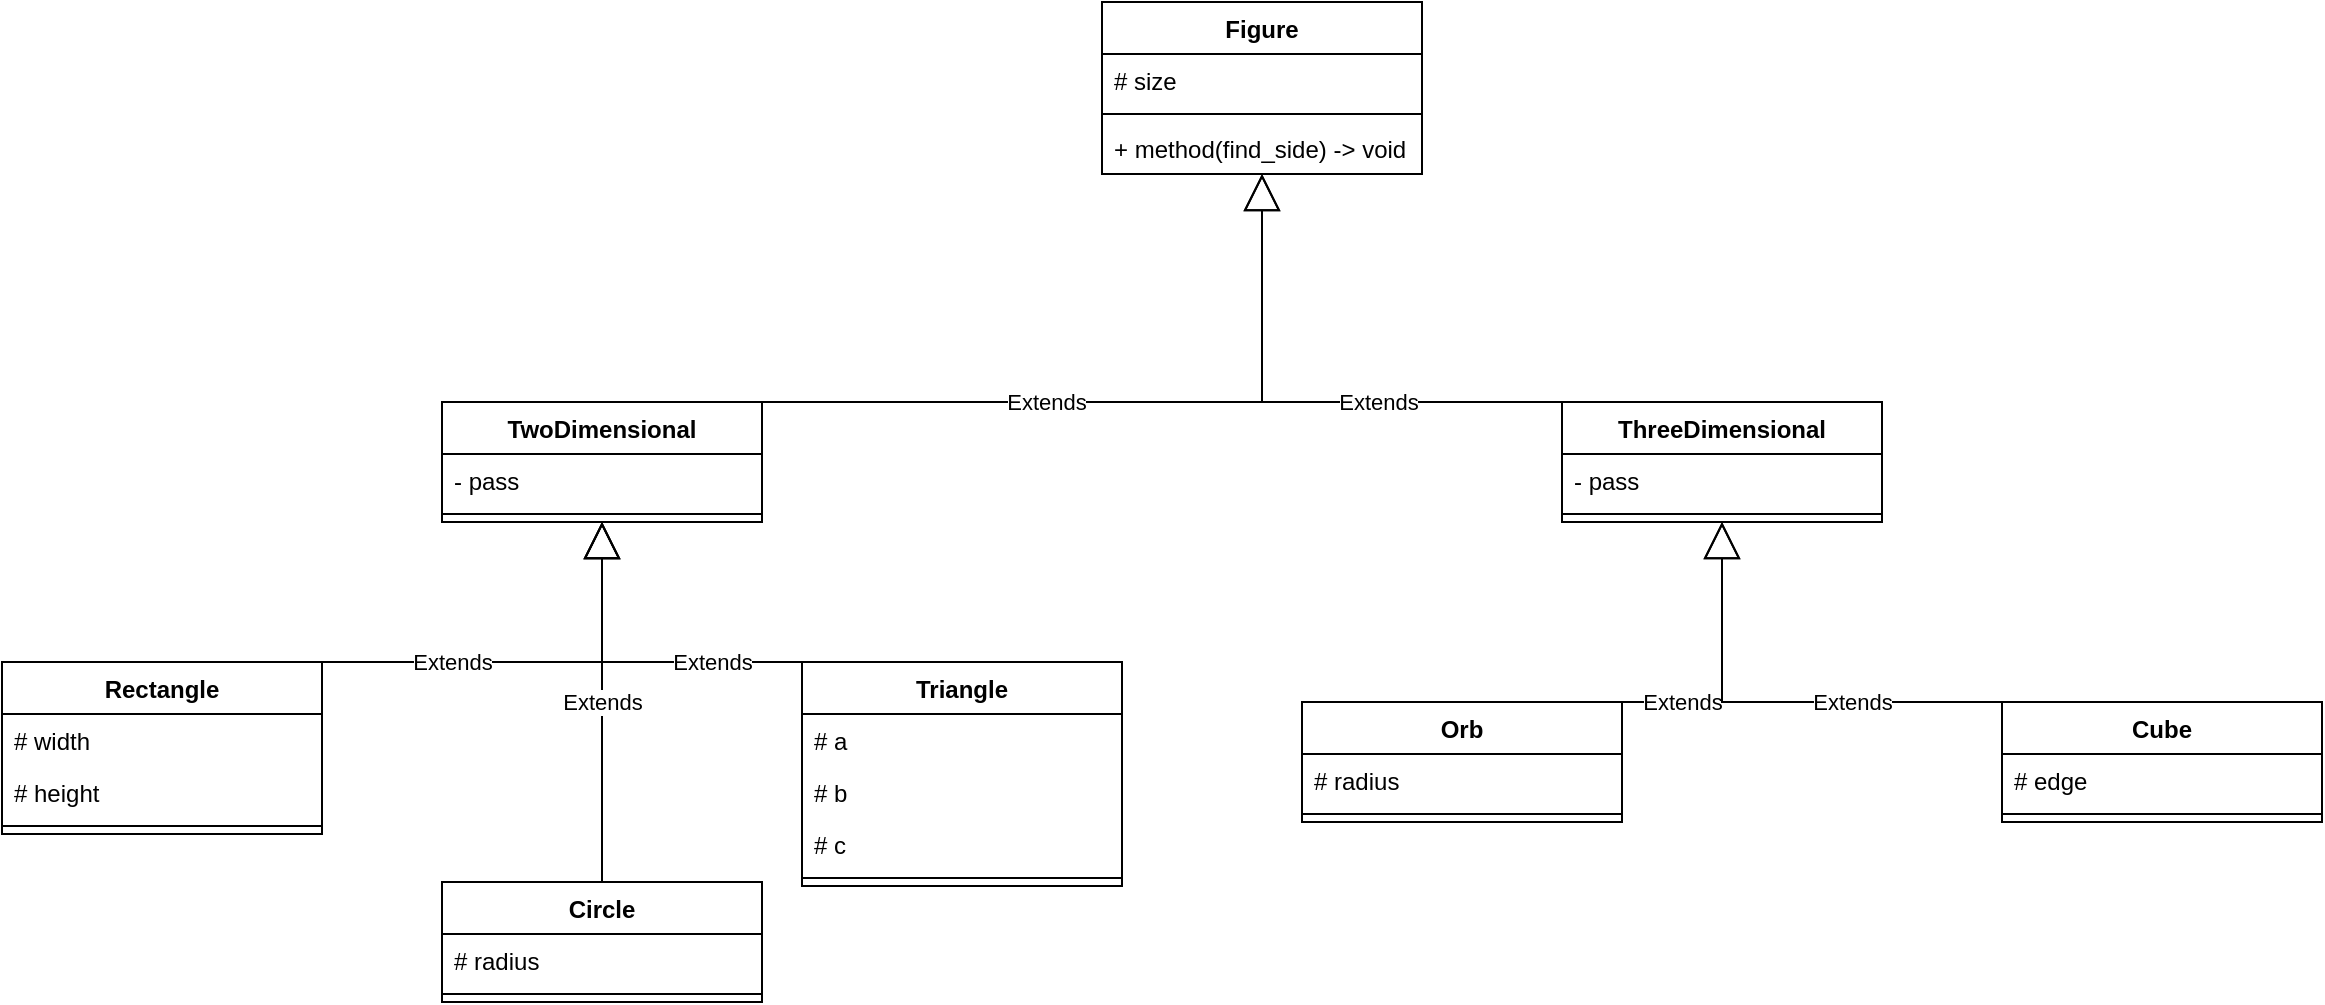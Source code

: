 <mxfile version="26.0.12">
  <diagram name="Страница — 1" id="xL7jcE5ZP4PiL-F7pvLl">
    <mxGraphModel dx="2236" dy="1822" grid="1" gridSize="10" guides="1" tooltips="1" connect="1" arrows="1" fold="1" page="1" pageScale="1" pageWidth="827" pageHeight="1169" math="0" shadow="0">
      <root>
        <mxCell id="0" />
        <mxCell id="1" parent="0" />
        <mxCell id="dme6JAfvv2osjkoDEfDv-1" value="Figure" style="swimlane;fontStyle=1;align=center;verticalAlign=top;childLayout=stackLayout;horizontal=1;startSize=26;horizontalStack=0;resizeParent=1;resizeParentMax=0;resizeLast=0;collapsible=1;marginBottom=0;whiteSpace=wrap;html=1;" vertex="1" parent="1">
          <mxGeometry x="20" y="-900" width="160" height="86" as="geometry" />
        </mxCell>
        <mxCell id="dme6JAfvv2osjkoDEfDv-5" value="# size" style="text;strokeColor=none;fillColor=none;align=left;verticalAlign=top;spacingLeft=4;spacingRight=4;overflow=hidden;rotatable=0;points=[[0,0.5],[1,0.5]];portConstraint=eastwest;whiteSpace=wrap;html=1;" vertex="1" parent="dme6JAfvv2osjkoDEfDv-1">
          <mxGeometry y="26" width="160" height="26" as="geometry" />
        </mxCell>
        <mxCell id="dme6JAfvv2osjkoDEfDv-3" value="" style="line;strokeWidth=1;fillColor=none;align=left;verticalAlign=middle;spacingTop=-1;spacingLeft=3;spacingRight=3;rotatable=0;labelPosition=right;points=[];portConstraint=eastwest;strokeColor=inherit;" vertex="1" parent="dme6JAfvv2osjkoDEfDv-1">
          <mxGeometry y="52" width="160" height="8" as="geometry" />
        </mxCell>
        <mxCell id="dme6JAfvv2osjkoDEfDv-4" value="+ method(find_side) -&amp;gt; void" style="text;strokeColor=none;fillColor=none;align=left;verticalAlign=top;spacingLeft=4;spacingRight=4;overflow=hidden;rotatable=0;points=[[0,0.5],[1,0.5]];portConstraint=eastwest;whiteSpace=wrap;html=1;" vertex="1" parent="dme6JAfvv2osjkoDEfDv-1">
          <mxGeometry y="60" width="160" height="26" as="geometry" />
        </mxCell>
        <mxCell id="dme6JAfvv2osjkoDEfDv-7" value="TwoDimensional" style="swimlane;fontStyle=1;align=center;verticalAlign=top;childLayout=stackLayout;horizontal=1;startSize=26;horizontalStack=0;resizeParent=1;resizeParentMax=0;resizeLast=0;collapsible=1;marginBottom=0;whiteSpace=wrap;html=1;" vertex="1" parent="1">
          <mxGeometry x="-310" y="-700" width="160" height="60" as="geometry" />
        </mxCell>
        <mxCell id="dme6JAfvv2osjkoDEfDv-8" value="- pass" style="text;strokeColor=none;fillColor=none;align=left;verticalAlign=top;spacingLeft=4;spacingRight=4;overflow=hidden;rotatable=0;points=[[0,0.5],[1,0.5]];portConstraint=eastwest;whiteSpace=wrap;html=1;" vertex="1" parent="dme6JAfvv2osjkoDEfDv-7">
          <mxGeometry y="26" width="160" height="26" as="geometry" />
        </mxCell>
        <mxCell id="dme6JAfvv2osjkoDEfDv-10" value="" style="line;strokeWidth=1;fillColor=none;align=left;verticalAlign=middle;spacingTop=-1;spacingLeft=3;spacingRight=3;rotatable=0;labelPosition=right;points=[];portConstraint=eastwest;strokeColor=inherit;" vertex="1" parent="dme6JAfvv2osjkoDEfDv-7">
          <mxGeometry y="52" width="160" height="8" as="geometry" />
        </mxCell>
        <mxCell id="dme6JAfvv2osjkoDEfDv-12" value="ThreeDimensional" style="swimlane;fontStyle=1;align=center;verticalAlign=top;childLayout=stackLayout;horizontal=1;startSize=26;horizontalStack=0;resizeParent=1;resizeParentMax=0;resizeLast=0;collapsible=1;marginBottom=0;whiteSpace=wrap;html=1;" vertex="1" parent="1">
          <mxGeometry x="250" y="-700" width="160" height="60" as="geometry" />
        </mxCell>
        <mxCell id="dme6JAfvv2osjkoDEfDv-13" value="- pass" style="text;strokeColor=none;fillColor=none;align=left;verticalAlign=top;spacingLeft=4;spacingRight=4;overflow=hidden;rotatable=0;points=[[0,0.5],[1,0.5]];portConstraint=eastwest;whiteSpace=wrap;html=1;" vertex="1" parent="dme6JAfvv2osjkoDEfDv-12">
          <mxGeometry y="26" width="160" height="26" as="geometry" />
        </mxCell>
        <mxCell id="dme6JAfvv2osjkoDEfDv-14" value="" style="line;strokeWidth=1;fillColor=none;align=left;verticalAlign=middle;spacingTop=-1;spacingLeft=3;spacingRight=3;rotatable=0;labelPosition=right;points=[];portConstraint=eastwest;strokeColor=inherit;" vertex="1" parent="dme6JAfvv2osjkoDEfDv-12">
          <mxGeometry y="52" width="160" height="8" as="geometry" />
        </mxCell>
        <mxCell id="dme6JAfvv2osjkoDEfDv-15" value="Orb" style="swimlane;fontStyle=1;align=center;verticalAlign=top;childLayout=stackLayout;horizontal=1;startSize=26;horizontalStack=0;resizeParent=1;resizeParentMax=0;resizeLast=0;collapsible=1;marginBottom=0;whiteSpace=wrap;html=1;" vertex="1" parent="1">
          <mxGeometry x="120" y="-550" width="160" height="60" as="geometry" />
        </mxCell>
        <mxCell id="dme6JAfvv2osjkoDEfDv-16" value="# radius" style="text;strokeColor=none;fillColor=none;align=left;verticalAlign=top;spacingLeft=4;spacingRight=4;overflow=hidden;rotatable=0;points=[[0,0.5],[1,0.5]];portConstraint=eastwest;whiteSpace=wrap;html=1;" vertex="1" parent="dme6JAfvv2osjkoDEfDv-15">
          <mxGeometry y="26" width="160" height="26" as="geometry" />
        </mxCell>
        <mxCell id="dme6JAfvv2osjkoDEfDv-17" value="" style="line;strokeWidth=1;fillColor=none;align=left;verticalAlign=middle;spacingTop=-1;spacingLeft=3;spacingRight=3;rotatable=0;labelPosition=right;points=[];portConstraint=eastwest;strokeColor=inherit;" vertex="1" parent="dme6JAfvv2osjkoDEfDv-15">
          <mxGeometry y="52" width="160" height="8" as="geometry" />
        </mxCell>
        <mxCell id="dme6JAfvv2osjkoDEfDv-18" value="Rectangle" style="swimlane;fontStyle=1;align=center;verticalAlign=top;childLayout=stackLayout;horizontal=1;startSize=26;horizontalStack=0;resizeParent=1;resizeParentMax=0;resizeLast=0;collapsible=1;marginBottom=0;whiteSpace=wrap;html=1;" vertex="1" parent="1">
          <mxGeometry x="-530" y="-570" width="160" height="86" as="geometry" />
        </mxCell>
        <mxCell id="dme6JAfvv2osjkoDEfDv-19" value="# width" style="text;strokeColor=none;fillColor=none;align=left;verticalAlign=top;spacingLeft=4;spacingRight=4;overflow=hidden;rotatable=0;points=[[0,0.5],[1,0.5]];portConstraint=eastwest;whiteSpace=wrap;html=1;" vertex="1" parent="dme6JAfvv2osjkoDEfDv-18">
          <mxGeometry y="26" width="160" height="26" as="geometry" />
        </mxCell>
        <mxCell id="dme6JAfvv2osjkoDEfDv-47" value="# height" style="text;strokeColor=none;fillColor=none;align=left;verticalAlign=top;spacingLeft=4;spacingRight=4;overflow=hidden;rotatable=0;points=[[0,0.5],[1,0.5]];portConstraint=eastwest;whiteSpace=wrap;html=1;" vertex="1" parent="dme6JAfvv2osjkoDEfDv-18">
          <mxGeometry y="52" width="160" height="26" as="geometry" />
        </mxCell>
        <mxCell id="dme6JAfvv2osjkoDEfDv-20" value="" style="line;strokeWidth=1;fillColor=none;align=left;verticalAlign=middle;spacingTop=-1;spacingLeft=3;spacingRight=3;rotatable=0;labelPosition=right;points=[];portConstraint=eastwest;strokeColor=inherit;" vertex="1" parent="dme6JAfvv2osjkoDEfDv-18">
          <mxGeometry y="78" width="160" height="8" as="geometry" />
        </mxCell>
        <mxCell id="dme6JAfvv2osjkoDEfDv-21" value="Cube" style="swimlane;fontStyle=1;align=center;verticalAlign=top;childLayout=stackLayout;horizontal=1;startSize=26;horizontalStack=0;resizeParent=1;resizeParentMax=0;resizeLast=0;collapsible=1;marginBottom=0;whiteSpace=wrap;html=1;" vertex="1" parent="1">
          <mxGeometry x="470" y="-550" width="160" height="60" as="geometry" />
        </mxCell>
        <mxCell id="dme6JAfvv2osjkoDEfDv-22" value="# edge" style="text;strokeColor=none;fillColor=none;align=left;verticalAlign=top;spacingLeft=4;spacingRight=4;overflow=hidden;rotatable=0;points=[[0,0.5],[1,0.5]];portConstraint=eastwest;whiteSpace=wrap;html=1;" vertex="1" parent="dme6JAfvv2osjkoDEfDv-21">
          <mxGeometry y="26" width="160" height="26" as="geometry" />
        </mxCell>
        <mxCell id="dme6JAfvv2osjkoDEfDv-23" value="" style="line;strokeWidth=1;fillColor=none;align=left;verticalAlign=middle;spacingTop=-1;spacingLeft=3;spacingRight=3;rotatable=0;labelPosition=right;points=[];portConstraint=eastwest;strokeColor=inherit;" vertex="1" parent="dme6JAfvv2osjkoDEfDv-21">
          <mxGeometry y="52" width="160" height="8" as="geometry" />
        </mxCell>
        <mxCell id="dme6JAfvv2osjkoDEfDv-24" value="Triangle" style="swimlane;fontStyle=1;align=center;verticalAlign=top;childLayout=stackLayout;horizontal=1;startSize=26;horizontalStack=0;resizeParent=1;resizeParentMax=0;resizeLast=0;collapsible=1;marginBottom=0;whiteSpace=wrap;html=1;" vertex="1" parent="1">
          <mxGeometry x="-130" y="-570" width="160" height="112" as="geometry" />
        </mxCell>
        <mxCell id="dme6JAfvv2osjkoDEfDv-45" value="# a" style="text;strokeColor=none;fillColor=none;align=left;verticalAlign=top;spacingLeft=4;spacingRight=4;overflow=hidden;rotatable=0;points=[[0,0.5],[1,0.5]];portConstraint=eastwest;whiteSpace=wrap;html=1;" vertex="1" parent="dme6JAfvv2osjkoDEfDv-24">
          <mxGeometry y="26" width="160" height="26" as="geometry" />
        </mxCell>
        <mxCell id="dme6JAfvv2osjkoDEfDv-46" value="# b" style="text;strokeColor=none;fillColor=none;align=left;verticalAlign=top;spacingLeft=4;spacingRight=4;overflow=hidden;rotatable=0;points=[[0,0.5],[1,0.5]];portConstraint=eastwest;whiteSpace=wrap;html=1;" vertex="1" parent="dme6JAfvv2osjkoDEfDv-24">
          <mxGeometry y="52" width="160" height="26" as="geometry" />
        </mxCell>
        <mxCell id="dme6JAfvv2osjkoDEfDv-25" value="# c" style="text;strokeColor=none;fillColor=none;align=left;verticalAlign=top;spacingLeft=4;spacingRight=4;overflow=hidden;rotatable=0;points=[[0,0.5],[1,0.5]];portConstraint=eastwest;whiteSpace=wrap;html=1;" vertex="1" parent="dme6JAfvv2osjkoDEfDv-24">
          <mxGeometry y="78" width="160" height="26" as="geometry" />
        </mxCell>
        <mxCell id="dme6JAfvv2osjkoDEfDv-26" value="" style="line;strokeWidth=1;fillColor=none;align=left;verticalAlign=middle;spacingTop=-1;spacingLeft=3;spacingRight=3;rotatable=0;labelPosition=right;points=[];portConstraint=eastwest;strokeColor=inherit;" vertex="1" parent="dme6JAfvv2osjkoDEfDv-24">
          <mxGeometry y="104" width="160" height="8" as="geometry" />
        </mxCell>
        <mxCell id="dme6JAfvv2osjkoDEfDv-30" value="Extends" style="endArrow=block;endSize=16;endFill=0;html=1;rounded=0;exitX=0.5;exitY=0;exitDx=0;exitDy=0;" edge="1" parent="1" source="dme6JAfvv2osjkoDEfDv-12" target="dme6JAfvv2osjkoDEfDv-1">
          <mxGeometry width="160" relative="1" as="geometry">
            <mxPoint x="100" y="-680" as="sourcePoint" />
            <mxPoint x="260" y="-680" as="targetPoint" />
            <Array as="points">
              <mxPoint x="100" y="-700" />
            </Array>
          </mxGeometry>
        </mxCell>
        <mxCell id="dme6JAfvv2osjkoDEfDv-33" value="Extends" style="endArrow=block;endSize=16;endFill=0;html=1;rounded=0;exitX=0.5;exitY=0;exitDx=0;exitDy=0;" edge="1" parent="1" source="dme6JAfvv2osjkoDEfDv-7" target="dme6JAfvv2osjkoDEfDv-1">
          <mxGeometry width="160" relative="1" as="geometry">
            <mxPoint x="20" y="-658.71" as="sourcePoint" />
            <mxPoint x="180" y="-658.71" as="targetPoint" />
            <Array as="points">
              <mxPoint x="100" y="-700" />
            </Array>
          </mxGeometry>
        </mxCell>
        <mxCell id="dme6JAfvv2osjkoDEfDv-35" value="Extends" style="endArrow=block;endSize=16;endFill=0;html=1;rounded=0;exitX=0.5;exitY=0;exitDx=0;exitDy=0;" edge="1" parent="1" source="dme6JAfvv2osjkoDEfDv-15" target="dme6JAfvv2osjkoDEfDv-12">
          <mxGeometry width="160" relative="1" as="geometry">
            <mxPoint x="90" y="-450" as="sourcePoint" />
            <mxPoint x="250" y="-450" as="targetPoint" />
            <Array as="points">
              <mxPoint x="330" y="-550" />
            </Array>
          </mxGeometry>
        </mxCell>
        <mxCell id="dme6JAfvv2osjkoDEfDv-36" value="Extends" style="endArrow=block;endSize=16;endFill=0;html=1;rounded=0;exitX=0.5;exitY=0;exitDx=0;exitDy=0;" edge="1" parent="1" source="dme6JAfvv2osjkoDEfDv-21" target="dme6JAfvv2osjkoDEfDv-12">
          <mxGeometry width="160" relative="1" as="geometry">
            <mxPoint x="100" y="-440" as="sourcePoint" />
            <mxPoint x="260" y="-440" as="targetPoint" />
            <Array as="points">
              <mxPoint x="330" y="-550" />
            </Array>
          </mxGeometry>
        </mxCell>
        <mxCell id="dme6JAfvv2osjkoDEfDv-37" value="Extends" style="endArrow=block;endSize=16;endFill=0;html=1;rounded=0;exitX=0.5;exitY=0;exitDx=0;exitDy=0;" edge="1" parent="1" source="dme6JAfvv2osjkoDEfDv-18" target="dme6JAfvv2osjkoDEfDv-7">
          <mxGeometry width="160" relative="1" as="geometry">
            <mxPoint x="-340" y="-420" as="sourcePoint" />
            <mxPoint x="-220" y="-640" as="targetPoint" />
            <Array as="points">
              <mxPoint x="-230" y="-570" />
            </Array>
          </mxGeometry>
        </mxCell>
        <mxCell id="dme6JAfvv2osjkoDEfDv-38" value="Extends" style="endArrow=block;endSize=16;endFill=0;html=1;rounded=0;exitX=0.5;exitY=0;exitDx=0;exitDy=0;" edge="1" parent="1" source="dme6JAfvv2osjkoDEfDv-24" target="dme6JAfvv2osjkoDEfDv-7">
          <mxGeometry x="0.002" width="160" relative="1" as="geometry">
            <mxPoint x="-50" y="-540" as="sourcePoint" />
            <mxPoint x="-240" y="-650" as="targetPoint" />
            <Array as="points">
              <mxPoint x="-230" y="-570" />
            </Array>
            <mxPoint as="offset" />
          </mxGeometry>
        </mxCell>
        <mxCell id="dme6JAfvv2osjkoDEfDv-40" value="Circle" style="swimlane;fontStyle=1;align=center;verticalAlign=top;childLayout=stackLayout;horizontal=1;startSize=26;horizontalStack=0;resizeParent=1;resizeParentMax=0;resizeLast=0;collapsible=1;marginBottom=0;whiteSpace=wrap;html=1;" vertex="1" parent="1">
          <mxGeometry x="-310" y="-460" width="160" height="60" as="geometry" />
        </mxCell>
        <mxCell id="dme6JAfvv2osjkoDEfDv-41" value="# radius" style="text;strokeColor=none;fillColor=none;align=left;verticalAlign=top;spacingLeft=4;spacingRight=4;overflow=hidden;rotatable=0;points=[[0,0.5],[1,0.5]];portConstraint=eastwest;whiteSpace=wrap;html=1;" vertex="1" parent="dme6JAfvv2osjkoDEfDv-40">
          <mxGeometry y="26" width="160" height="26" as="geometry" />
        </mxCell>
        <mxCell id="dme6JAfvv2osjkoDEfDv-42" value="" style="line;strokeWidth=1;fillColor=none;align=left;verticalAlign=middle;spacingTop=-1;spacingLeft=3;spacingRight=3;rotatable=0;labelPosition=right;points=[];portConstraint=eastwest;strokeColor=inherit;" vertex="1" parent="dme6JAfvv2osjkoDEfDv-40">
          <mxGeometry y="52" width="160" height="8" as="geometry" />
        </mxCell>
        <mxCell id="dme6JAfvv2osjkoDEfDv-43" value="Extends" style="endArrow=block;endSize=16;endFill=0;html=1;rounded=0;exitX=0.5;exitY=0;exitDx=0;exitDy=0;" edge="1" parent="1" source="dme6JAfvv2osjkoDEfDv-40" target="dme6JAfvv2osjkoDEfDv-7">
          <mxGeometry width="160" relative="1" as="geometry">
            <mxPoint x="-30" y="-370" as="sourcePoint" />
            <mxPoint x="130" y="-370" as="targetPoint" />
          </mxGeometry>
        </mxCell>
      </root>
    </mxGraphModel>
  </diagram>
</mxfile>
